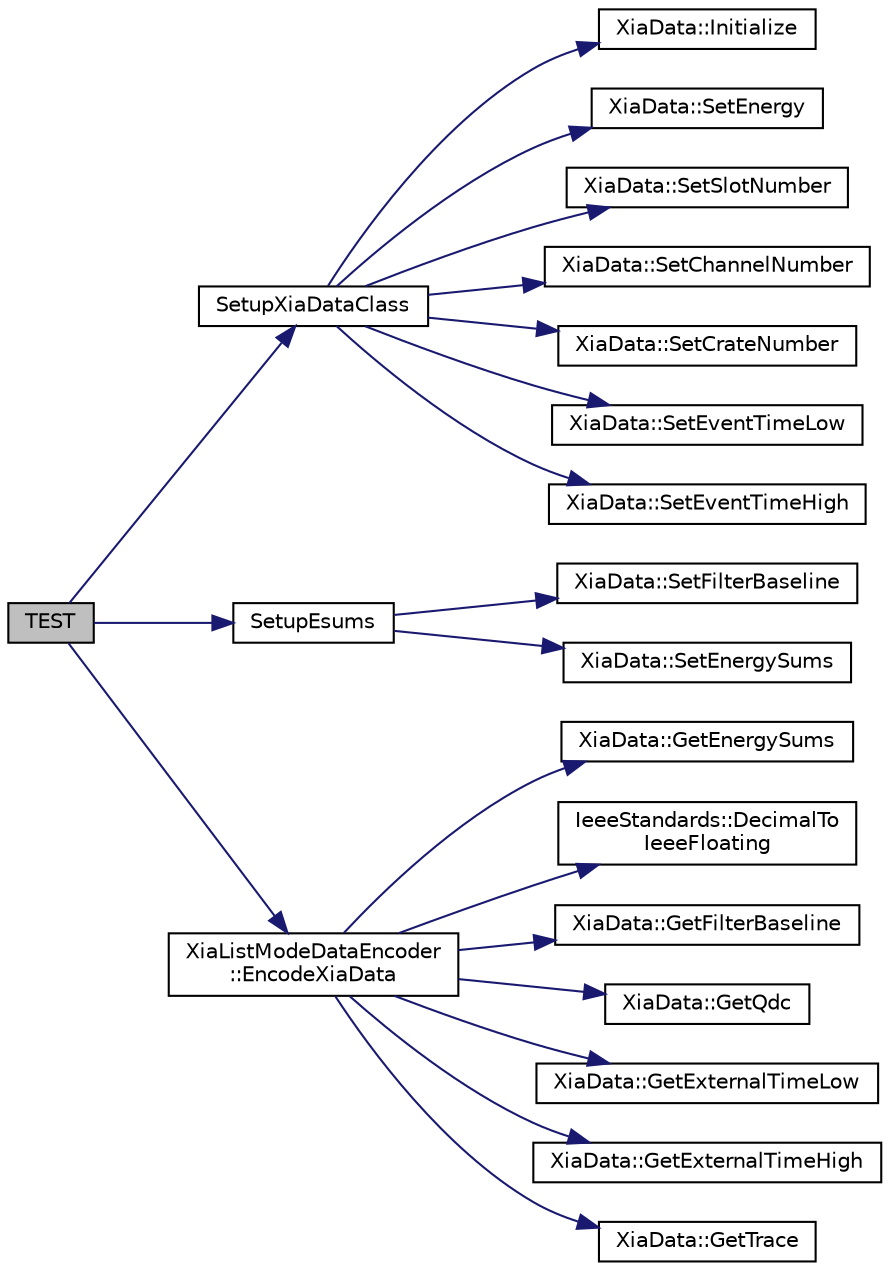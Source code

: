digraph "TEST"
{
  edge [fontname="Helvetica",fontsize="10",labelfontname="Helvetica",labelfontsize="10"];
  node [fontname="Helvetica",fontsize="10",shape=record];
  rankdir="LR";
  Node1 [label="TEST",height=0.2,width=0.4,color="black", fillcolor="grey75", style="filled", fontcolor="black"];
  Node1 -> Node2 [color="midnightblue",fontsize="10",style="solid",fontname="Helvetica"];
  Node2 [label="SetupXiaDataClass",height=0.2,width=0.4,color="black", fillcolor="white", style="filled",URL="$d3/d66/unittest-_xia_list_mode_data_encoder_8cpp.html#a40acdc4640ed2248d22139fbfba265dd"];
  Node2 -> Node3 [color="midnightblue",fontsize="10",style="solid",fontname="Helvetica"];
  Node3 [label="XiaData::Initialize",height=0.2,width=0.4,color="black", fillcolor="white", style="filled",URL="$d2/ddd/class_xia_data.html#a4d60bfdab03855cc0b2a0a55e484bf88",tooltip="Initialize all variables and set them to some default values. "];
  Node2 -> Node4 [color="midnightblue",fontsize="10",style="solid",fontname="Helvetica"];
  Node4 [label="XiaData::SetEnergy",height=0.2,width=0.4,color="black", fillcolor="white", style="filled",URL="$d2/ddd/class_xia_data.html#aaf91ca7a3d8cc1eb54ab6eca795ffefe",tooltip="Sets the energy calculated on-board. "];
  Node2 -> Node5 [color="midnightblue",fontsize="10",style="solid",fontname="Helvetica"];
  Node5 [label="XiaData::SetSlotNumber",height=0.2,width=0.4,color="black", fillcolor="white", style="filled",URL="$d2/ddd/class_xia_data.html#ac962808325ff3dce7b47863d4f96624f",tooltip="Sets the slot number. "];
  Node2 -> Node6 [color="midnightblue",fontsize="10",style="solid",fontname="Helvetica"];
  Node6 [label="XiaData::SetChannelNumber",height=0.2,width=0.4,color="black", fillcolor="white", style="filled",URL="$d2/ddd/class_xia_data.html#a9c7fd2f8302abcaa614202087c33c4e0",tooltip="Sets the channel number. "];
  Node2 -> Node7 [color="midnightblue",fontsize="10",style="solid",fontname="Helvetica"];
  Node7 [label="XiaData::SetCrateNumber",height=0.2,width=0.4,color="black", fillcolor="white", style="filled",URL="$d2/ddd/class_xia_data.html#a8785811860905761ba919ae67487a394",tooltip="Sets the crate number. "];
  Node2 -> Node8 [color="midnightblue",fontsize="10",style="solid",fontname="Helvetica"];
  Node8 [label="XiaData::SetEventTimeLow",height=0.2,width=0.4,color="black", fillcolor="white", style="filled",URL="$d2/ddd/class_xia_data.html#ab1d2117cb57edc28c5fbcc172e6f6226",tooltip="Sets the lower 32 bits of the event time. "];
  Node2 -> Node9 [color="midnightblue",fontsize="10",style="solid",fontname="Helvetica"];
  Node9 [label="XiaData::SetEventTimeHigh",height=0.2,width=0.4,color="black", fillcolor="white", style="filled",URL="$d2/ddd/class_xia_data.html#a45331d8c7bdbf63d63ffea2ba63be992",tooltip="Sets the upper 16 bits of the event time. "];
  Node1 -> Node10 [color="midnightblue",fontsize="10",style="solid",fontname="Helvetica"];
  Node10 [label="SetupEsums",height=0.2,width=0.4,color="black", fillcolor="white", style="filled",URL="$d3/d66/unittest-_xia_list_mode_data_encoder_8cpp.html#aa8251bc80322061dc4e62fddbd263eaf"];
  Node10 -> Node11 [color="midnightblue",fontsize="10",style="solid",fontname="Helvetica"];
  Node11 [label="XiaData::SetFilterBaseline",height=0.2,width=0.4,color="black", fillcolor="white", style="filled",URL="$d2/ddd/class_xia_data.html#a88e29fec9a50f6f1e3ecbeaedd03456c",tooltip="Sets the baseline recorded on the module if the energy sums were recorded in the data stream..."];
  Node10 -> Node12 [color="midnightblue",fontsize="10",style="solid",fontname="Helvetica"];
  Node12 [label="XiaData::SetEnergySums",height=0.2,width=0.4,color="black", fillcolor="white", style="filled",URL="$d2/ddd/class_xia_data.html#a87c703d624bdaecfd584a75a4ce2c73e",tooltip="Sets the energy sums calculated on-board. "];
  Node1 -> Node13 [color="midnightblue",fontsize="10",style="solid",fontname="Helvetica"];
  Node13 [label="XiaListModeDataEncoder\l::EncodeXiaData",height=0.2,width=0.4,color="black", fillcolor="white", style="filled",URL="$df/d1a/class_xia_list_mode_data_encoder.html#a0dafae523646704e98a8217cf425ec2e"];
  Node13 -> Node14 [color="midnightblue",fontsize="10",style="solid",fontname="Helvetica"];
  Node14 [label="XiaData::GetEnergySums",height=0.2,width=0.4,color="black", fillcolor="white", style="filled",URL="$d2/ddd/class_xia_data.html#acdb12ff4d003a85ef15d579932271095"];
  Node13 -> Node15 [color="midnightblue",fontsize="10",style="solid",fontname="Helvetica"];
  Node15 [label="IeeeStandards::DecimalTo\lIeeeFloating",height=0.2,width=0.4,color="black", fillcolor="white", style="filled",URL="$d6/d23/namespace_ieee_standards.html#abaef6159408f93ef7a38eb2ac2f94a28"];
  Node13 -> Node16 [color="midnightblue",fontsize="10",style="solid",fontname="Helvetica"];
  Node16 [label="XiaData::GetFilterBaseline",height=0.2,width=0.4,color="black", fillcolor="white", style="filled",URL="$d2/ddd/class_xia_data.html#a14dc218717636bd6b1b4bfbf8e566cd1"];
  Node13 -> Node17 [color="midnightblue",fontsize="10",style="solid",fontname="Helvetica"];
  Node17 [label="XiaData::GetQdc",height=0.2,width=0.4,color="black", fillcolor="white", style="filled",URL="$d2/ddd/class_xia_data.html#a7b617d36e152efa74c4f657bc3848c81"];
  Node13 -> Node18 [color="midnightblue",fontsize="10",style="solid",fontname="Helvetica"];
  Node18 [label="XiaData::GetExternalTimeLow",height=0.2,width=0.4,color="black", fillcolor="white", style="filled",URL="$d2/ddd/class_xia_data.html#ac0a5410997d9b116ebae66651a3278c8"];
  Node13 -> Node19 [color="midnightblue",fontsize="10",style="solid",fontname="Helvetica"];
  Node19 [label="XiaData::GetExternalTimeHigh",height=0.2,width=0.4,color="black", fillcolor="white", style="filled",URL="$d2/ddd/class_xia_data.html#a7a35b41ce4920c43eaaa4ce1c46ffaac"];
  Node13 -> Node20 [color="midnightblue",fontsize="10",style="solid",fontname="Helvetica"];
  Node20 [label="XiaData::GetTrace",height=0.2,width=0.4,color="black", fillcolor="white", style="filled",URL="$d2/ddd/class_xia_data.html#a94d10f0eb065dd14032b8b666bfcf663"];
}
